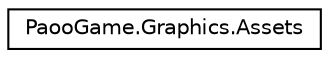digraph "Graphical Class Hierarchy"
{
 // INTERACTIVE_SVG=YES
 // LATEX_PDF_SIZE
  edge [fontname="Helvetica",fontsize="10",labelfontname="Helvetica",labelfontsize="10"];
  node [fontname="Helvetica",fontsize="10",shape=record];
  rankdir="LR";
  Node0 [label="PaooGame.Graphics.Assets",height=0.2,width=0.4,color="black", fillcolor="white", style="filled",URL="$class_paoo_game_1_1_graphics_1_1_assets.html",tooltip=" "];
}
